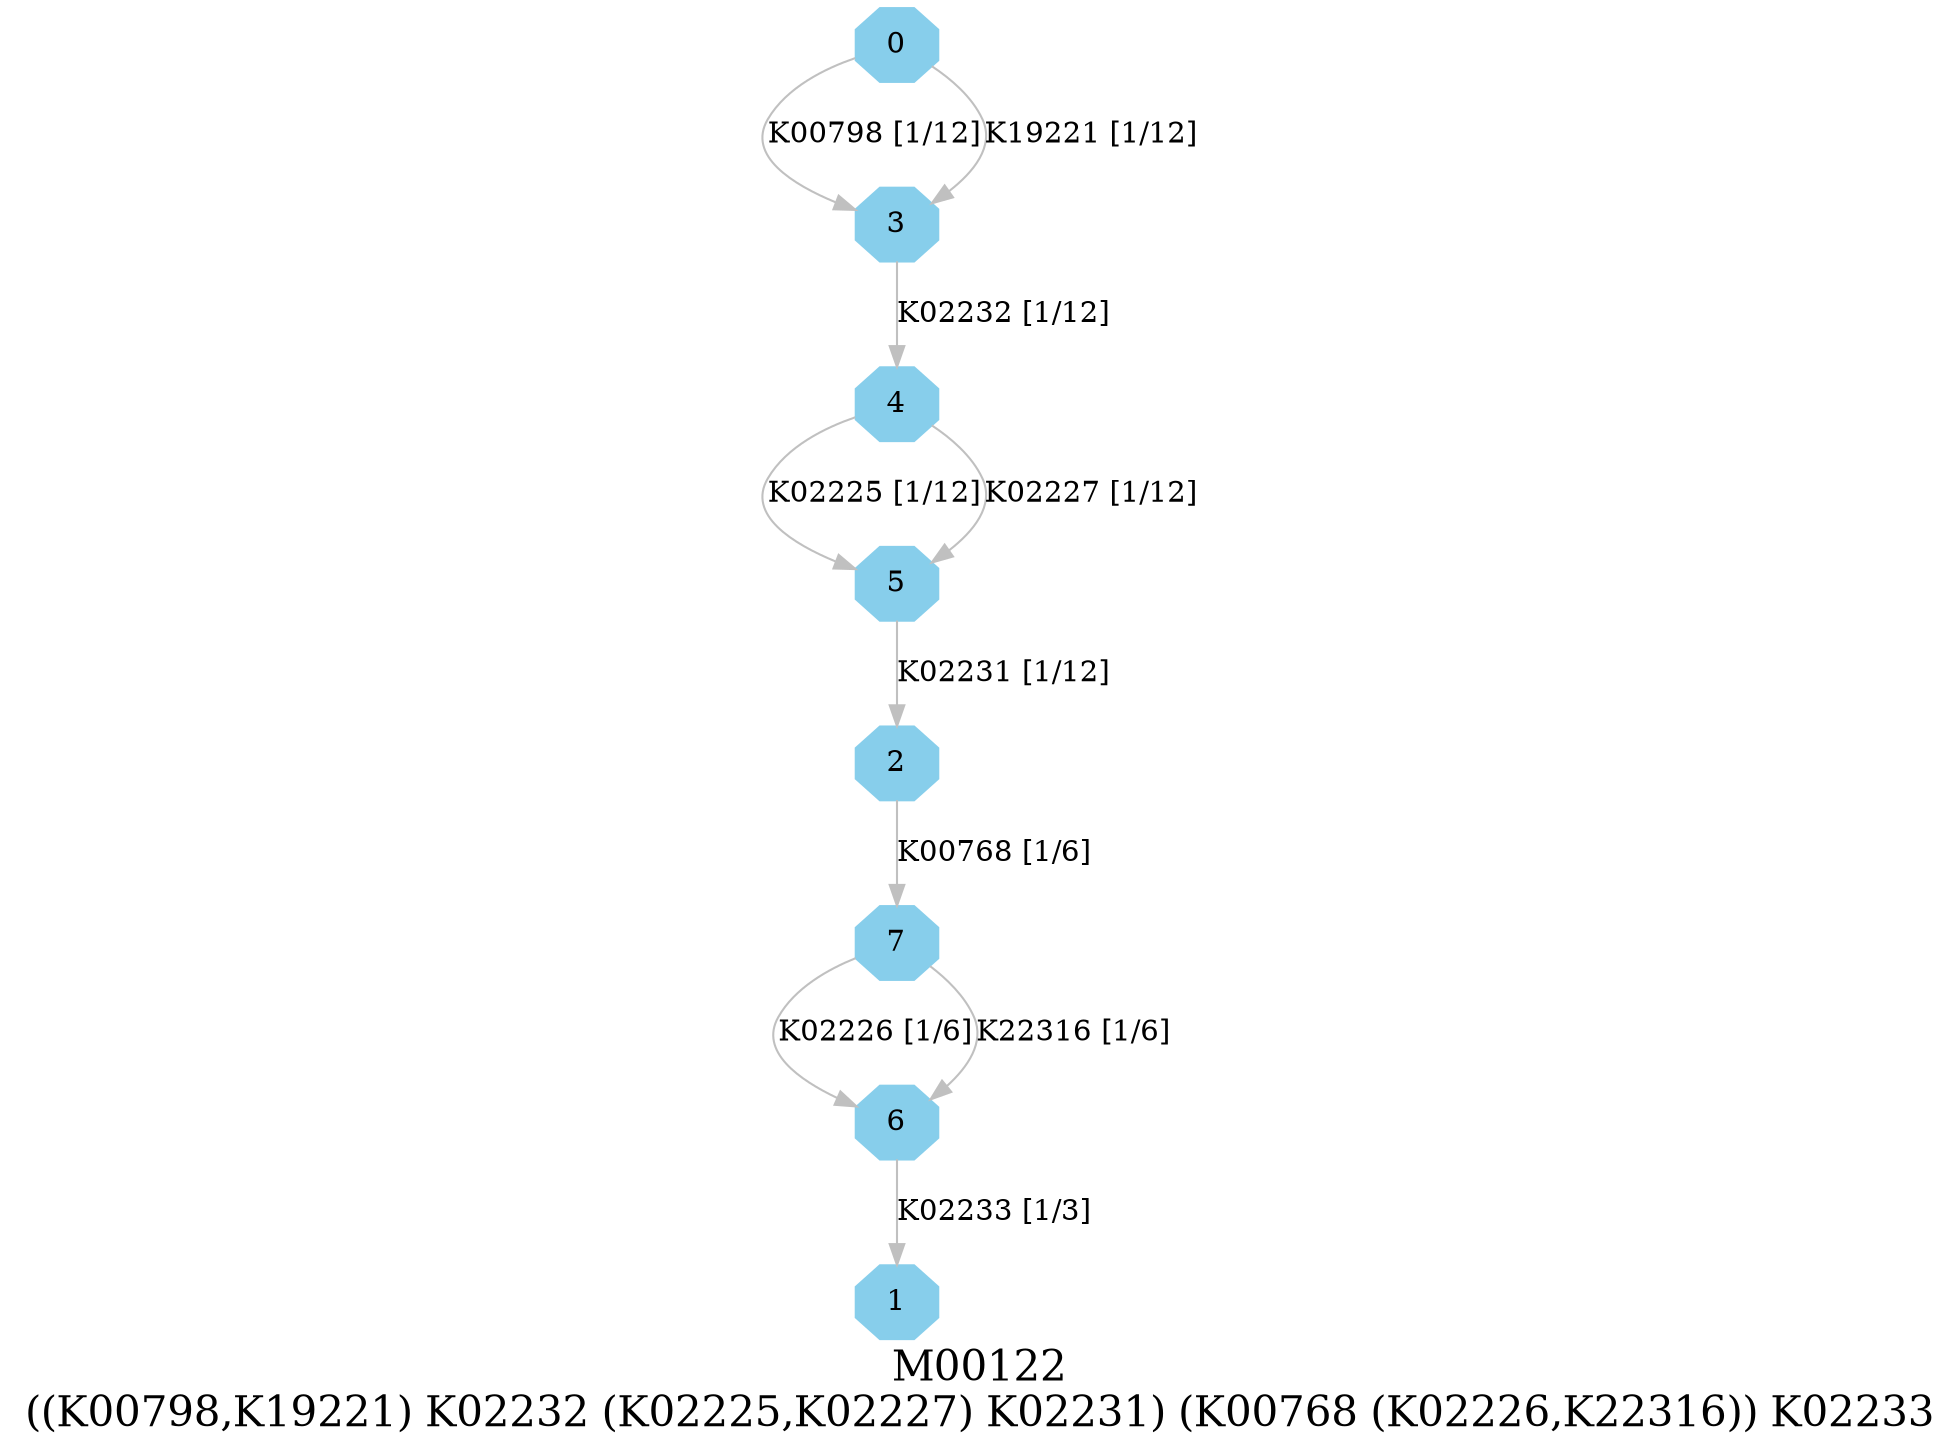 digraph G {
graph [label="M00122
((K00798,K19221) K02232 (K02225,K02227) K02231) (K00768 (K02226,K22316)) K02233",fontsize=20];
node [shape=box,style=filled];
edge [len=3,color=grey];
{node [width=.3,height=.3,shape=octagon,style=filled,color=skyblue] 0 1 2 3 4 5 6 7 }
0 -> 3 [label="K00798 [1/12]"];
0 -> 3 [label="K19221 [1/12]"];
2 -> 7 [label="K00768 [1/6]"];
3 -> 4 [label="K02232 [1/12]"];
4 -> 5 [label="K02225 [1/12]"];
4 -> 5 [label="K02227 [1/12]"];
5 -> 2 [label="K02231 [1/12]"];
6 -> 1 [label="K02233 [1/3]"];
7 -> 6 [label="K02226 [1/6]"];
7 -> 6 [label="K22316 [1/6]"];
}